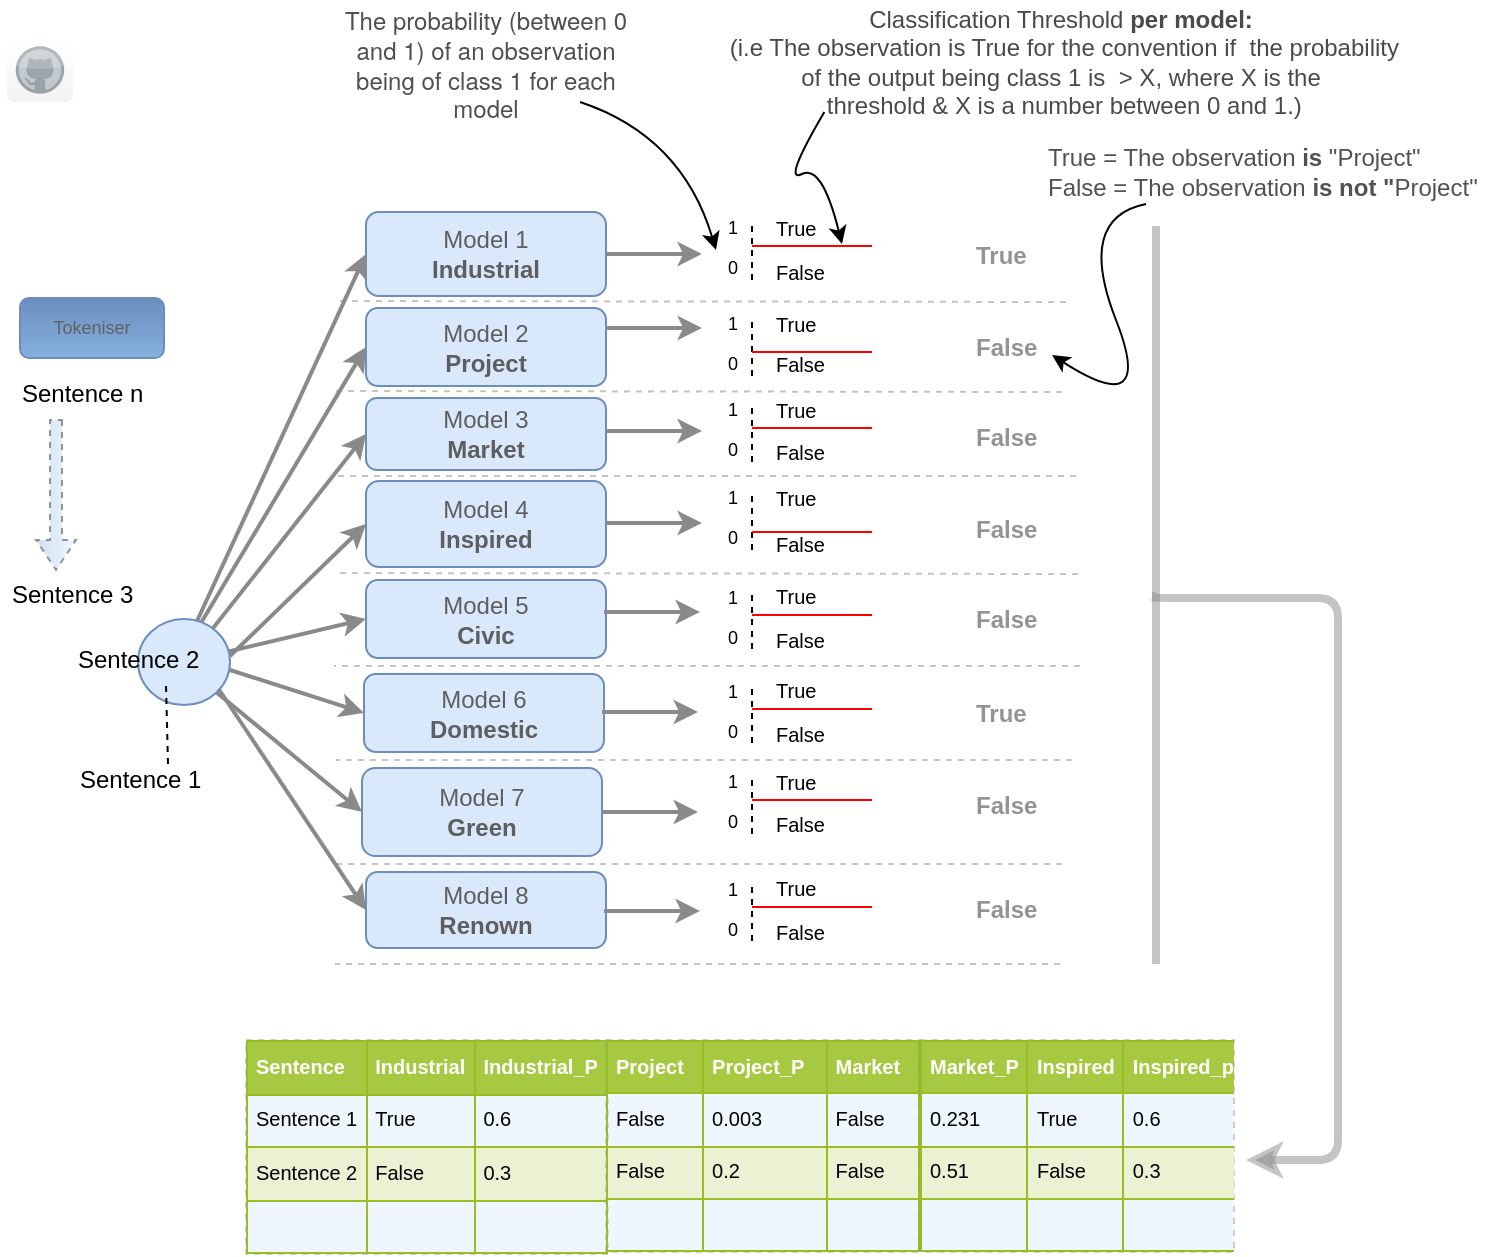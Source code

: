 <mxfile version="12.1.2" type="device" pages="1"><diagram id="oN8WUiZxgPp2nh5dbUxH" name="Page-1"><mxGraphModel dx="1091" dy="461" grid="0" gridSize="10" guides="1" tooltips="1" connect="1" arrows="1" fold="1" page="1" pageScale="1" pageWidth="827" pageHeight="1169" math="0" shadow="0"><root><mxCell id="0"/><mxCell id="1" parent="0"/><mxCell id="POI7tPnID48h-sWbxR0Z-2" value="" style="shape=image;html=1;verticalAlign=top;verticalLabelPosition=bottom;labelBackgroundColor=#ffffff;imageAspect=0;aspect=fixed;image=https://cdn4.iconfinder.com/data/icons/file-names-25/512/24-128.png;imageBackground=none;fontColor=#A8A8A8;opacity=80;" vertex="1" parent="1"><mxGeometry x="7" y="71" width="90" height="90" as="geometry"/></mxCell><mxCell id="POI7tPnID48h-sWbxR0Z-4" value="Sentence 3" style="text;strokeColor=none;fillColor=none;spacingLeft=4;spacingRight=4;overflow=hidden;rotatable=0;points=[[0,0.5],[1,0.5]];portConstraint=eastwest;fontSize=12;" vertex="1" parent="1"><mxGeometry x="5" y="305.5" width="100" height="26" as="geometry"/></mxCell><mxCell id="POI7tPnID48h-sWbxR0Z-5" value="Sentence n" style="text;strokeColor=none;fillColor=none;spacingLeft=4;spacingRight=4;overflow=hidden;rotatable=0;points=[[0,0.5],[1,0.5]];portConstraint=eastwest;fontSize=12;" vertex="1" parent="1"><mxGeometry x="10" y="205" width="100" height="26" as="geometry"/></mxCell><mxCell id="POI7tPnID48h-sWbxR0Z-6" value="Model 1&lt;br&gt;&lt;b&gt;Industrial&lt;/b&gt;" style="rounded=1;whiteSpace=wrap;html=1;fillColor=#dae8fc;strokeColor=#6c8ebf;fontColor=#5E5E5E;" vertex="1" parent="1"><mxGeometry x="188" y="128" width="120" height="42" as="geometry"/></mxCell><mxCell id="POI7tPnID48h-sWbxR0Z-7" value="Model 8&lt;br&gt;&lt;b&gt;Renown&lt;/b&gt;" style="rounded=1;whiteSpace=wrap;html=1;fillColor=#dae8fc;strokeColor=#6c8ebf;fontColor=#5E5E5E;" vertex="1" parent="1"><mxGeometry x="188" y="458" width="120" height="38" as="geometry"/></mxCell><mxCell id="POI7tPnID48h-sWbxR0Z-8" value="Model 7&lt;br&gt;&lt;b&gt;Green&lt;/b&gt;" style="rounded=1;whiteSpace=wrap;html=1;fillColor=#dae8fc;strokeColor=#6c8ebf;fontColor=#5E5E5E;" vertex="1" parent="1"><mxGeometry x="186" y="406" width="120" height="44" as="geometry"/></mxCell><mxCell id="POI7tPnID48h-sWbxR0Z-9" value="Model 5&lt;br&gt;&lt;b&gt;Civic&lt;/b&gt;" style="rounded=1;whiteSpace=wrap;html=1;fillColor=#dae8fc;strokeColor=#6c8ebf;fontColor=#5E5E5E;" vertex="1" parent="1"><mxGeometry x="188" y="312" width="120" height="39" as="geometry"/></mxCell><mxCell id="POI7tPnID48h-sWbxR0Z-10" value="Model 6&lt;br&gt;&lt;b&gt;Domestic&lt;/b&gt;" style="rounded=1;whiteSpace=wrap;html=1;fillColor=#dae8fc;strokeColor=#6c8ebf;fontColor=#5E5E5E;" vertex="1" parent="1"><mxGeometry x="187" y="359" width="120" height="39" as="geometry"/></mxCell><mxCell id="POI7tPnID48h-sWbxR0Z-11" value="Model 2&lt;br&gt;&lt;b&gt;Project&lt;/b&gt;" style="rounded=1;whiteSpace=wrap;html=1;fillColor=#dae8fc;strokeColor=#6c8ebf;fontColor=#5E5E5E;" vertex="1" parent="1"><mxGeometry x="188" y="176" width="120" height="39" as="geometry"/></mxCell><mxCell id="POI7tPnID48h-sWbxR0Z-12" value="Model 3&lt;br&gt;&lt;b&gt;Market&lt;/b&gt;" style="rounded=1;whiteSpace=wrap;html=1;fillColor=#dae8fc;strokeColor=#6c8ebf;fontColor=#5E5E5E;" vertex="1" parent="1"><mxGeometry x="188" y="221" width="120" height="36" as="geometry"/></mxCell><mxCell id="POI7tPnID48h-sWbxR0Z-13" value="Model 4&lt;br&gt;&lt;b&gt;Inspired&lt;/b&gt;" style="rounded=1;whiteSpace=wrap;html=1;fillColor=#dae8fc;strokeColor=#6c8ebf;fontColor=#5E5E5E;" vertex="1" parent="1"><mxGeometry x="188" y="262.5" width="120" height="43" as="geometry"/></mxCell><mxCell id="POI7tPnID48h-sWbxR0Z-15" value="" style="endArrow=classic;html=1;strokeWidth=2;curved=1;strokeColor=#8A8A8A;entryX=0;entryY=0.5;entryDx=0;entryDy=0;" edge="1" parent="1" source="POI7tPnID48h-sWbxR0Z-3" target="POI7tPnID48h-sWbxR0Z-6"><mxGeometry width="50" height="50" relative="1" as="geometry"><mxPoint x="190" y="340.5" as="sourcePoint"/><mxPoint x="300" y="149.5" as="targetPoint"/></mxGeometry></mxCell><mxCell id="POI7tPnID48h-sWbxR0Z-16" value="" style="endArrow=classic;html=1;entryX=0;entryY=0.5;entryDx=0;entryDy=0;strokeWidth=2;curved=1;strokeColor=#8A8A8A;" edge="1" parent="1" source="POI7tPnID48h-sWbxR0Z-3" target="POI7tPnID48h-sWbxR0Z-11"><mxGeometry width="50" height="50" relative="1" as="geometry"><mxPoint x="130" y="340" as="sourcePoint"/><mxPoint x="310" y="159.5" as="targetPoint"/></mxGeometry></mxCell><mxCell id="POI7tPnID48h-sWbxR0Z-17" value="" style="endArrow=classic;html=1;entryX=0;entryY=0.5;entryDx=0;entryDy=0;strokeWidth=2;curved=1;strokeColor=#8A8A8A;" edge="1" parent="1" target="POI7tPnID48h-sWbxR0Z-12"><mxGeometry width="50" height="50" relative="1" as="geometry"><mxPoint x="110" y="338" as="sourcePoint"/><mxPoint x="302" y="227" as="targetPoint"/></mxGeometry></mxCell><mxCell id="POI7tPnID48h-sWbxR0Z-18" value="" style="endArrow=classic;html=1;entryX=0;entryY=0.5;entryDx=0;entryDy=0;strokeWidth=2;curved=1;strokeColor=#8A8A8A;" edge="1" parent="1" target="POI7tPnID48h-sWbxR0Z-13"><mxGeometry width="50" height="50" relative="1" as="geometry"><mxPoint x="120" y="350" as="sourcePoint"/><mxPoint x="300" y="280" as="targetPoint"/></mxGeometry></mxCell><mxCell id="POI7tPnID48h-sWbxR0Z-19" value="" style="endArrow=classic;html=1;strokeWidth=2;curved=1;strokeColor=#8A8A8A;entryX=0;entryY=0.5;entryDx=0;entryDy=0;" edge="1" parent="1" source="POI7tPnID48h-sWbxR0Z-23" target="POI7tPnID48h-sWbxR0Z-9"><mxGeometry width="50" height="50" relative="1" as="geometry"><mxPoint x="143.481" y="379" as="sourcePoint"/><mxPoint x="300" y="320" as="targetPoint"/></mxGeometry></mxCell><mxCell id="POI7tPnID48h-sWbxR0Z-20" value="" style="endArrow=classic;html=1;entryX=0;entryY=0.5;entryDx=0;entryDy=0;strokeWidth=2;curved=1;strokeColor=#8A8A8A;" edge="1" parent="1" target="POI7tPnID48h-sWbxR0Z-10"><mxGeometry width="50" height="50" relative="1" as="geometry"><mxPoint x="120" y="357" as="sourcePoint"/><mxPoint x="350" y="199.5" as="targetPoint"/></mxGeometry></mxCell><mxCell id="POI7tPnID48h-sWbxR0Z-21" value="" style="endArrow=classic;html=1;exitX=1;exitY=1;exitDx=0;exitDy=0;entryX=0;entryY=0.5;entryDx=0;entryDy=0;strokeWidth=2;curved=1;strokeColor=#8A8A8A;" edge="1" parent="1" source="POI7tPnID48h-sWbxR0Z-23" target="POI7tPnID48h-sWbxR0Z-8"><mxGeometry width="50" height="50" relative="1" as="geometry"><mxPoint x="103.481" y="591.5" as="sourcePoint"/><mxPoint x="300" y="402" as="targetPoint"/></mxGeometry></mxCell><mxCell id="POI7tPnID48h-sWbxR0Z-22" value="" style="endArrow=classic;html=1;entryX=0;entryY=0.5;entryDx=0;entryDy=0;strokeWidth=2;curved=1;strokeColor=#8A8A8A;" edge="1" parent="1" target="POI7tPnID48h-sWbxR0Z-7"><mxGeometry width="50" height="50" relative="1" as="geometry"><mxPoint x="110" y="360" as="sourcePoint"/><mxPoint x="290" y="450" as="targetPoint"/></mxGeometry></mxCell><mxCell id="POI7tPnID48h-sWbxR0Z-23" value="" style="ellipse;whiteSpace=wrap;html=1;fillColor=#dae8fc;strokeColor=#6c8ebf;" vertex="1" parent="1"><mxGeometry x="74" y="331.5" width="46" height="43" as="geometry"/></mxCell><mxCell id="POI7tPnID48h-sWbxR0Z-28" value="" style="endArrow=classic;html=1;exitX=1;exitY=0.5;exitDx=0;exitDy=0;strokeWidth=2;curved=1;strokeColor=#8A8A8A;" edge="1" parent="1" source="POI7tPnID48h-sWbxR0Z-6"><mxGeometry width="50" height="50" relative="1" as="geometry"><mxPoint x="386" y="295" as="sourcePoint"/><mxPoint x="356" y="149" as="targetPoint"/></mxGeometry></mxCell><mxCell id="POI7tPnID48h-sWbxR0Z-29" value="" style="endArrow=classic;html=1;exitX=1;exitY=0.5;exitDx=0;exitDy=0;strokeWidth=2;curved=1;strokeColor=#8A8A8A;" edge="1" parent="1"><mxGeometry width="50" height="50" relative="1" as="geometry"><mxPoint x="308" y="186" as="sourcePoint"/><mxPoint x="356" y="186" as="targetPoint"/><Array as="points"><mxPoint x="328" y="186"/></Array></mxGeometry></mxCell><mxCell id="POI7tPnID48h-sWbxR0Z-30" value="" style="endArrow=classic;html=1;exitX=1;exitY=0.5;exitDx=0;exitDy=0;strokeWidth=2;curved=1;strokeColor=#8A8A8A;" edge="1" parent="1"><mxGeometry width="50" height="50" relative="1" as="geometry"><mxPoint x="308" y="237.5" as="sourcePoint"/><mxPoint x="356" y="237.5" as="targetPoint"/><Array as="points"><mxPoint x="328" y="237.5"/></Array></mxGeometry></mxCell><mxCell id="POI7tPnID48h-sWbxR0Z-31" value="" style="endArrow=classic;html=1;exitX=1;exitY=0.5;exitDx=0;exitDy=0;strokeWidth=2;curved=1;strokeColor=#8A8A8A;" edge="1" parent="1"><mxGeometry width="50" height="50" relative="1" as="geometry"><mxPoint x="308" y="283.5" as="sourcePoint"/><mxPoint x="356" y="283.5" as="targetPoint"/><Array as="points"><mxPoint x="328" y="283.5"/></Array></mxGeometry></mxCell><mxCell id="POI7tPnID48h-sWbxR0Z-32" value="" style="endArrow=classic;html=1;exitX=1;exitY=0.5;exitDx=0;exitDy=0;strokeWidth=2;curved=1;strokeColor=#8A8A8A;" edge="1" parent="1"><mxGeometry width="50" height="50" relative="1" as="geometry"><mxPoint x="307" y="328" as="sourcePoint"/><mxPoint x="355" y="328" as="targetPoint"/><Array as="points"><mxPoint x="327" y="328"/></Array></mxGeometry></mxCell><mxCell id="POI7tPnID48h-sWbxR0Z-33" value="" style="endArrow=classic;html=1;exitX=1;exitY=0.5;exitDx=0;exitDy=0;strokeWidth=2;curved=1;strokeColor=#8A8A8A;" edge="1" parent="1"><mxGeometry width="50" height="50" relative="1" as="geometry"><mxPoint x="306" y="378" as="sourcePoint"/><mxPoint x="354" y="378" as="targetPoint"/><Array as="points"><mxPoint x="326" y="378"/></Array></mxGeometry></mxCell><mxCell id="POI7tPnID48h-sWbxR0Z-34" value="" style="endArrow=classic;html=1;exitX=1;exitY=0.5;exitDx=0;exitDy=0;strokeWidth=2;curved=1;strokeColor=#8A8A8A;" edge="1" parent="1"><mxGeometry width="50" height="50" relative="1" as="geometry"><mxPoint x="306" y="428" as="sourcePoint"/><mxPoint x="354" y="428" as="targetPoint"/><Array as="points"><mxPoint x="326" y="428"/></Array></mxGeometry></mxCell><mxCell id="POI7tPnID48h-sWbxR0Z-35" value="" style="endArrow=classic;html=1;exitX=1;exitY=0.5;exitDx=0;exitDy=0;strokeWidth=2;curved=1;strokeColor=#8A8A8A;" edge="1" parent="1"><mxGeometry width="50" height="50" relative="1" as="geometry"><mxPoint x="307" y="477.5" as="sourcePoint"/><mxPoint x="355" y="477.5" as="targetPoint"/><Array as="points"><mxPoint x="327" y="477.5"/></Array></mxGeometry></mxCell><mxCell id="POI7tPnID48h-sWbxR0Z-44" value="&lt;br&gt;&lt;br&gt;" style="text;html=1;resizable=0;points=[];autosize=1;align=left;verticalAlign=top;spacingTop=-4;" vertex="1" parent="1"><mxGeometry x="384" y="134" width="20" height="30" as="geometry"/></mxCell><mxCell id="POI7tPnID48h-sWbxR0Z-53" value="" style="curved=1;endArrow=classic;html=1;exitX=0.489;exitY=1;exitDx=0;exitDy=0;exitPerimeter=0;" edge="1" parent="1"><mxGeometry width="50" height="50" relative="1" as="geometry"><mxPoint x="417.172" y="78" as="sourcePoint"/><mxPoint x="426" y="144" as="targetPoint"/><Array as="points"><mxPoint x="396" y="114"/><mxPoint x="416" y="104"/></Array></mxGeometry></mxCell><mxCell id="POI7tPnID48h-sWbxR0Z-54" value="Classification Threshold &lt;b&gt;per model:&lt;/b&gt;&lt;br&gt;&amp;nbsp;(i.e The observation is True for the convention if&amp;nbsp; the probability &lt;br&gt;of the output being class 1 is&amp;nbsp; &amp;gt; X, where X is the&lt;br&gt;&amp;nbsp;threshold&amp;nbsp;&amp;amp; X is a number between 0 and 1.)" style="text;resizable=0;points=[];autosize=1;align=center;verticalAlign=top;spacingTop=-4;html=1;fontColor=#4A4A4A;" vertex="1" parent="1"><mxGeometry x="361" y="22" width="348" height="56" as="geometry"/></mxCell><mxCell id="POI7tPnID48h-sWbxR0Z-56" value="" style="curved=1;endArrow=classic;html=1;exitX=0.794;exitY=1.155;exitDx=0;exitDy=0;exitPerimeter=0;entryX=-0.2;entryY=0.95;entryDx=0;entryDy=0;entryPerimeter=0;" edge="1" parent="1" source="POI7tPnID48h-sWbxR0Z-81" target="POI7tPnID48h-sWbxR0Z-152"><mxGeometry width="50" height="50" relative="1" as="geometry"><mxPoint x="192" y="80" as="sourcePoint"/><mxPoint x="326" y="140" as="targetPoint"/><Array as="points"><mxPoint x="346" y="90"/></Array></mxGeometry></mxCell><mxCell id="POI7tPnID48h-sWbxR0Z-81" value="&lt;span style=&quot;font-family: &amp;quot;helvetica neue&amp;quot;, helvetica, sans-serif; background-color: rgb(255, 255, 255);&quot;&gt;&lt;font style=&quot;font-size: 12px&quot;&gt;The probability (between 0 and 1) of an observation being of class 1 for each model&lt;/font&gt;&lt;/span&gt;" style="text;html=1;strokeColor=none;fillColor=none;align=center;verticalAlign=middle;whiteSpace=wrap;rounded=0;labelBackgroundColor=none;fontSize=9;fontColor=#4F4F4F;" vertex="1" parent="1"><mxGeometry x="168" y="39.5" width="160" height="29" as="geometry"/></mxCell><mxCell id="POI7tPnID48h-sWbxR0Z-3" value="Sentence 2" style="text;strokeColor=none;fillColor=none;spacingLeft=4;spacingRight=4;overflow=hidden;rotatable=0;points=[[0,0.5],[1,0.5]];portConstraint=eastwest;fontSize=12;" vertex="1" parent="1"><mxGeometry x="38" y="338" width="114" height="26" as="geometry"/></mxCell><mxCell id="POI7tPnID48h-sWbxR0Z-97" value="&lt;font color=&quot;#616161&quot;&gt;Tokeniser&lt;/font&gt;" style="rounded=1;whiteSpace=wrap;html=1;labelBackgroundColor=none;fontSize=9;align=center;fillColor=#6C8EBF;strokeColor=#6c8ebf;gradientColor=#85B1DE;" vertex="1" parent="1"><mxGeometry x="15" y="171" width="72" height="30" as="geometry"/></mxCell><mxCell id="POI7tPnID48h-sWbxR0Z-98" value="Sentence 1" style="text;strokeColor=none;fillColor=none;spacingLeft=4;spacingRight=4;overflow=hidden;rotatable=0;points=[[0,0.5],[1,0.5]];portConstraint=eastwest;fontSize=12;" vertex="1" parent="1"><mxGeometry x="39" y="398" width="100" height="26" as="geometry"/></mxCell><mxCell id="POI7tPnID48h-sWbxR0Z-99" value="" style="endArrow=none;dashed=1;html=1;" edge="1" parent="1"><mxGeometry width="50" height="50" relative="1" as="geometry"><mxPoint x="89" y="404" as="sourcePoint"/><mxPoint x="88" y="364" as="targetPoint"/></mxGeometry></mxCell><mxCell id="POI7tPnID48h-sWbxR0Z-100" value="" style="curved=1;endArrow=classic;html=1;entryX=1;entryY=0.7;entryDx=0;entryDy=0;entryPerimeter=0;" edge="1" parent="1" target="POI7tPnID48h-sWbxR0Z-104"><mxGeometry width="50" height="50" relative="1" as="geometry"><mxPoint x="578" y="124" as="sourcePoint"/><mxPoint x="553" y="202.5" as="targetPoint"/><Array as="points"><mxPoint x="543" y="131"/><mxPoint x="583" y="233"/></Array></mxGeometry></mxCell><mxCell id="POI7tPnID48h-sWbxR0Z-102" value="&lt;font color=&quot;#525252&quot;&gt;True = The observation &lt;b&gt;is&lt;/b&gt; &quot;Project&quot;&lt;br&gt;False = The observation &lt;b&gt;is not &quot;&lt;/b&gt;Project&quot;&lt;/font&gt;" style="text;html=1;strokeColor=none;fillColor=none;align=left;verticalAlign=middle;whiteSpace=wrap;rounded=0;labelBackgroundColor=none;fontSize=12;fontColor=#949494;" vertex="1" parent="1"><mxGeometry x="527" y="97.5" width="220" height="20" as="geometry"/></mxCell><mxCell id="POI7tPnID48h-sWbxR0Z-103" value="True" style="text;html=1;resizable=0;points=[];autosize=1;align=left;verticalAlign=top;spacingTop=-4;fontSize=12;fontColor=#949494;fontStyle=1" vertex="1" parent="1"><mxGeometry x="491" y="140" width="40" height="20" as="geometry"/></mxCell><mxCell id="POI7tPnID48h-sWbxR0Z-104" value="False" style="text;html=1;resizable=0;points=[];autosize=1;align=left;verticalAlign=top;spacingTop=-4;fontSize=12;fontColor=#949494;fontStyle=1" vertex="1" parent="1"><mxGeometry x="491" y="185.5" width="40" height="20" as="geometry"/></mxCell><mxCell id="POI7tPnID48h-sWbxR0Z-105" value="False" style="text;html=1;resizable=0;points=[];autosize=1;align=left;verticalAlign=top;spacingTop=-4;fontSize=12;fontColor=#949494;fontStyle=1" vertex="1" parent="1"><mxGeometry x="491" y="231" width="40" height="20" as="geometry"/></mxCell><mxCell id="POI7tPnID48h-sWbxR0Z-120" value="" style="endArrow=none;dashed=1;html=1;shadow=0;strokeColor=#8A8A8A;strokeWidth=1;fillColor=#ffffff;gradientColor=#6B8FB3;fontSize=12;fontColor=#949494;opacity=50;" edge="1" parent="1"><mxGeometry width="50" height="50" relative="1" as="geometry"><mxPoint x="536" y="454" as="sourcePoint"/><mxPoint x="173" y="454" as="targetPoint"/></mxGeometry></mxCell><mxCell id="POI7tPnID48h-sWbxR0Z-121" value="" style="endArrow=none;dashed=1;html=1;shadow=0;strokeColor=#8A8A8A;strokeWidth=1;fillColor=#ffffff;gradientColor=#6B8FB3;fontSize=12;fontColor=#949494;opacity=50;" edge="1" parent="1"><mxGeometry width="50" height="50" relative="1" as="geometry"><mxPoint x="541" y="402" as="sourcePoint"/><mxPoint x="173" y="402" as="targetPoint"/></mxGeometry></mxCell><mxCell id="POI7tPnID48h-sWbxR0Z-122" value="" style="endArrow=none;dashed=1;html=1;shadow=0;strokeColor=#8A8A8A;strokeWidth=1;fillColor=#ffffff;gradientColor=#6B8FB3;fontSize=12;fontColor=#949494;opacity=50;" edge="1" parent="1"><mxGeometry width="50" height="50" relative="1" as="geometry"><mxPoint x="545" y="355" as="sourcePoint"/><mxPoint x="172" y="355" as="targetPoint"/></mxGeometry></mxCell><mxCell id="POI7tPnID48h-sWbxR0Z-123" value="" style="endArrow=none;dashed=1;html=1;shadow=0;strokeColor=#8A8A8A;strokeWidth=1;fillColor=#ffffff;gradientColor=#6B8FB3;fontSize=12;fontColor=#949494;opacity=50;" edge="1" parent="1"><mxGeometry width="50" height="50" relative="1" as="geometry"><mxPoint x="535" y="504" as="sourcePoint"/><mxPoint x="172.5" y="504" as="targetPoint"/></mxGeometry></mxCell><mxCell id="POI7tPnID48h-sWbxR0Z-124" value="" style="endArrow=none;dashed=1;html=1;shadow=0;strokeColor=#8A8A8A;strokeWidth=1;fillColor=#ffffff;gradientColor=#6B8FB3;fontSize=12;fontColor=#949494;opacity=50;" edge="1" parent="1"><mxGeometry width="50" height="50" relative="1" as="geometry"><mxPoint x="544" y="309" as="sourcePoint"/><mxPoint x="172.5" y="308.5" as="targetPoint"/></mxGeometry></mxCell><mxCell id="POI7tPnID48h-sWbxR0Z-127" value="" style="endArrow=none;dashed=1;html=1;" edge="1" parent="1"><mxGeometry width="50" height="50" relative="1" as="geometry"><mxPoint x="381" y="492.5" as="sourcePoint"/><mxPoint x="381" y="464.5" as="targetPoint"/></mxGeometry></mxCell><mxCell id="POI7tPnID48h-sWbxR0Z-128" value="&lt;br&gt;&lt;br&gt;" style="text;html=1;resizable=0;points=[];autosize=1;align=left;verticalAlign=top;spacingTop=-4;" vertex="1" parent="1"><mxGeometry x="391" y="473.5" width="20" height="30" as="geometry"/></mxCell><mxCell id="POI7tPnID48h-sWbxR0Z-129" value="" style="endArrow=none;html=1;fillColor=#f8cecc;strokeColor=#FF0000;" edge="1" parent="1"><mxGeometry width="50" height="50" relative="1" as="geometry"><mxPoint x="381" y="475.5" as="sourcePoint"/><mxPoint x="441" y="475.5" as="targetPoint"/></mxGeometry></mxCell><mxCell id="POI7tPnID48h-sWbxR0Z-130" value="True" style="text;html=1;resizable=0;points=[];autosize=1;align=left;verticalAlign=top;spacingTop=-4;fontSize=10;" vertex="1" parent="1"><mxGeometry x="391" y="458" width="40" height="20" as="geometry"/></mxCell><mxCell id="POI7tPnID48h-sWbxR0Z-131" value="False" style="text;html=1;resizable=0;points=[];autosize=1;align=left;verticalAlign=top;spacingTop=-4;fontSize=10;" vertex="1" parent="1"><mxGeometry x="391" y="479.5" width="40" height="20" as="geometry"/></mxCell><mxCell id="POI7tPnID48h-sWbxR0Z-132" value="0" style="text;html=1;resizable=0;points=[];autosize=1;align=left;verticalAlign=top;spacingTop=-4;fontSize=9;" vertex="1" parent="1"><mxGeometry x="367" y="478.5" width="20" height="20" as="geometry"/></mxCell><mxCell id="POI7tPnID48h-sWbxR0Z-133" value="1" style="text;html=1;resizable=0;points=[];autosize=1;align=left;verticalAlign=top;spacingTop=-4;fontSize=9;" vertex="1" parent="1"><mxGeometry x="367" y="458.5" width="20" height="20" as="geometry"/></mxCell><mxCell id="POI7tPnID48h-sWbxR0Z-134" value="" style="endArrow=none;dashed=1;html=1;shadow=0;strokeColor=#8A8A8A;strokeWidth=1;fillColor=#ffffff;gradientColor=#6B8FB3;fontSize=12;fontColor=#949494;opacity=50;" edge="1" parent="1"><mxGeometry width="50" height="50" relative="1" as="geometry"><mxPoint x="543" y="260" as="sourcePoint"/><mxPoint x="172.5" y="260" as="targetPoint"/></mxGeometry></mxCell><mxCell id="POI7tPnID48h-sWbxR0Z-135" value="" style="endArrow=none;dashed=1;html=1;shadow=0;strokeColor=#8A8A8A;strokeWidth=1;fillColor=#ffffff;gradientColor=#6B8FB3;fontSize=12;fontColor=#949494;opacity=50;" edge="1" parent="1"><mxGeometry width="50" height="50" relative="1" as="geometry"><mxPoint x="536" y="218" as="sourcePoint"/><mxPoint x="172.5" y="217.5" as="targetPoint"/></mxGeometry></mxCell><mxCell id="POI7tPnID48h-sWbxR0Z-136" value="" style="endArrow=none;dashed=1;html=1;shadow=0;strokeColor=#8A8A8A;strokeWidth=1;fillColor=#ffffff;gradientColor=#6B8FB3;fontSize=12;fontColor=#949494;opacity=50;" edge="1" parent="1"><mxGeometry width="50" height="50" relative="1" as="geometry"><mxPoint x="538" y="173" as="sourcePoint"/><mxPoint x="172.5" y="172.5" as="targetPoint"/></mxGeometry></mxCell><mxCell id="POI7tPnID48h-sWbxR0Z-137" value="False" style="text;html=1;resizable=0;points=[];autosize=1;align=left;verticalAlign=top;spacingTop=-4;fontSize=12;fontColor=#949494;fontStyle=1" vertex="1" parent="1"><mxGeometry x="491" y="276.5" width="40" height="20" as="geometry"/></mxCell><mxCell id="POI7tPnID48h-sWbxR0Z-138" value="False" style="text;html=1;resizable=0;points=[];autosize=1;align=left;verticalAlign=top;spacingTop=-4;fontSize=12;fontColor=#949494;fontStyle=1" vertex="1" parent="1"><mxGeometry x="491" y="322" width="40" height="20" as="geometry"/></mxCell><mxCell id="POI7tPnID48h-sWbxR0Z-139" value="True" style="text;html=1;resizable=0;points=[];autosize=1;align=left;verticalAlign=top;spacingTop=-4;fontSize=12;fontColor=#949494;fontStyle=1" vertex="1" parent="1"><mxGeometry x="491" y="368.5" width="40" height="20" as="geometry"/></mxCell><mxCell id="POI7tPnID48h-sWbxR0Z-140" value="False" style="text;html=1;resizable=0;points=[];autosize=1;align=left;verticalAlign=top;spacingTop=-4;fontSize=12;fontColor=#949494;fontStyle=1" vertex="1" parent="1"><mxGeometry x="491" y="415" width="40" height="20" as="geometry"/></mxCell><mxCell id="POI7tPnID48h-sWbxR0Z-141" value="False" style="text;html=1;resizable=0;points=[];autosize=1;align=left;verticalAlign=top;spacingTop=-4;fontSize=12;fontColor=#949494;fontStyle=1" vertex="1" parent="1"><mxGeometry x="491" y="467" width="40" height="20" as="geometry"/></mxCell><mxCell id="POI7tPnID48h-sWbxR0Z-146" value="" style="endArrow=none;dashed=1;html=1;" edge="1" parent="1"><mxGeometry width="50" height="50" relative="1" as="geometry"><mxPoint x="381" y="162" as="sourcePoint"/><mxPoint x="381" y="134" as="targetPoint"/></mxGeometry></mxCell><mxCell id="POI7tPnID48h-sWbxR0Z-147" value="&lt;br&gt;&lt;br&gt;" style="text;html=1;resizable=0;points=[];autosize=1;align=left;verticalAlign=top;spacingTop=-4;" vertex="1" parent="1"><mxGeometry x="391" y="143" width="20" height="30" as="geometry"/></mxCell><mxCell id="POI7tPnID48h-sWbxR0Z-148" value="" style="endArrow=none;html=1;fillColor=#f8cecc;strokeColor=#FF0000;" edge="1" parent="1"><mxGeometry width="50" height="50" relative="1" as="geometry"><mxPoint x="381" y="145" as="sourcePoint"/><mxPoint x="441" y="145" as="targetPoint"/></mxGeometry></mxCell><mxCell id="POI7tPnID48h-sWbxR0Z-149" value="True" style="text;html=1;resizable=0;points=[];autosize=1;align=left;verticalAlign=top;spacingTop=-4;fontSize=10;" vertex="1" parent="1"><mxGeometry x="391" y="127.5" width="40" height="20" as="geometry"/></mxCell><mxCell id="POI7tPnID48h-sWbxR0Z-150" value="False" style="text;html=1;resizable=0;points=[];autosize=1;align=left;verticalAlign=top;spacingTop=-4;fontSize=10;" vertex="1" parent="1"><mxGeometry x="391" y="150" width="40" height="20" as="geometry"/></mxCell><mxCell id="POI7tPnID48h-sWbxR0Z-151" value="0" style="text;html=1;resizable=0;points=[];autosize=1;align=left;verticalAlign=top;spacingTop=-4;fontSize=9;" vertex="1" parent="1"><mxGeometry x="367" y="148" width="20" height="20" as="geometry"/></mxCell><mxCell id="POI7tPnID48h-sWbxR0Z-152" value="1" style="text;html=1;resizable=0;points=[];autosize=1;align=left;verticalAlign=top;spacingTop=-4;fontSize=9;" vertex="1" parent="1"><mxGeometry x="367" y="128" width="20" height="20" as="geometry"/></mxCell><mxCell id="POI7tPnID48h-sWbxR0Z-153" value="" style="endArrow=none;dashed=1;html=1;" edge="1" parent="1"><mxGeometry width="50" height="50" relative="1" as="geometry"><mxPoint x="381" y="210" as="sourcePoint"/><mxPoint x="381" y="182" as="targetPoint"/></mxGeometry></mxCell><mxCell id="POI7tPnID48h-sWbxR0Z-154" value="&lt;br&gt;&lt;br&gt;" style="text;html=1;resizable=0;points=[];autosize=1;align=left;verticalAlign=top;spacingTop=-4;" vertex="1" parent="1"><mxGeometry x="391" y="191" width="20" height="30" as="geometry"/></mxCell><mxCell id="POI7tPnID48h-sWbxR0Z-155" value="" style="endArrow=none;html=1;fillColor=#f8cecc;strokeColor=#FF0000;" edge="1" parent="1"><mxGeometry width="50" height="50" relative="1" as="geometry"><mxPoint x="381" y="198" as="sourcePoint"/><mxPoint x="441" y="198" as="targetPoint"/></mxGeometry></mxCell><mxCell id="POI7tPnID48h-sWbxR0Z-156" value="True" style="text;html=1;resizable=0;points=[];autosize=1;align=left;verticalAlign=top;spacingTop=-4;fontSize=10;" vertex="1" parent="1"><mxGeometry x="391" y="175.5" width="40" height="20" as="geometry"/></mxCell><mxCell id="POI7tPnID48h-sWbxR0Z-157" value="False" style="text;html=1;resizable=0;points=[];autosize=1;align=left;verticalAlign=top;spacingTop=-4;fontSize=10;" vertex="1" parent="1"><mxGeometry x="391" y="196" width="40" height="20" as="geometry"/></mxCell><mxCell id="POI7tPnID48h-sWbxR0Z-158" value="0" style="text;html=1;resizable=0;points=[];autosize=1;align=left;verticalAlign=top;spacingTop=-4;fontSize=9;" vertex="1" parent="1"><mxGeometry x="367" y="196" width="20" height="20" as="geometry"/></mxCell><mxCell id="POI7tPnID48h-sWbxR0Z-159" value="1" style="text;html=1;resizable=0;points=[];autosize=1;align=left;verticalAlign=top;spacingTop=-4;fontSize=9;" vertex="1" parent="1"><mxGeometry x="367" y="176" width="20" height="20" as="geometry"/></mxCell><mxCell id="POI7tPnID48h-sWbxR0Z-160" value="" style="endArrow=none;dashed=1;html=1;" edge="1" parent="1"><mxGeometry width="50" height="50" relative="1" as="geometry"><mxPoint x="381" y="253" as="sourcePoint"/><mxPoint x="381" y="225" as="targetPoint"/></mxGeometry></mxCell><mxCell id="POI7tPnID48h-sWbxR0Z-161" value="&lt;br&gt;&lt;br&gt;" style="text;html=1;resizable=0;points=[];autosize=1;align=left;verticalAlign=top;spacingTop=-4;" vertex="1" parent="1"><mxGeometry x="391" y="234" width="20" height="30" as="geometry"/></mxCell><mxCell id="POI7tPnID48h-sWbxR0Z-162" value="" style="endArrow=none;html=1;fillColor=#f8cecc;strokeColor=#FF0000;" edge="1" parent="1"><mxGeometry width="50" height="50" relative="1" as="geometry"><mxPoint x="381" y="236" as="sourcePoint"/><mxPoint x="441" y="236" as="targetPoint"/></mxGeometry></mxCell><mxCell id="POI7tPnID48h-sWbxR0Z-163" value="True" style="text;html=1;resizable=0;points=[];autosize=1;align=left;verticalAlign=top;spacingTop=-4;fontSize=10;" vertex="1" parent="1"><mxGeometry x="391" y="218.5" width="40" height="20" as="geometry"/></mxCell><mxCell id="POI7tPnID48h-sWbxR0Z-164" value="False" style="text;html=1;resizable=0;points=[];autosize=1;align=left;verticalAlign=top;spacingTop=-4;fontSize=10;" vertex="1" parent="1"><mxGeometry x="391" y="240" width="40" height="20" as="geometry"/></mxCell><mxCell id="POI7tPnID48h-sWbxR0Z-165" value="0" style="text;html=1;resizable=0;points=[];autosize=1;align=left;verticalAlign=top;spacingTop=-4;fontSize=9;" vertex="1" parent="1"><mxGeometry x="367" y="239" width="20" height="20" as="geometry"/></mxCell><mxCell id="POI7tPnID48h-sWbxR0Z-166" value="1" style="text;html=1;resizable=0;points=[];autosize=1;align=left;verticalAlign=top;spacingTop=-4;fontSize=9;" vertex="1" parent="1"><mxGeometry x="367" y="219" width="20" height="20" as="geometry"/></mxCell><mxCell id="POI7tPnID48h-sWbxR0Z-167" value="" style="endArrow=none;dashed=1;html=1;" edge="1" parent="1"><mxGeometry width="50" height="50" relative="1" as="geometry"><mxPoint x="381" y="297" as="sourcePoint"/><mxPoint x="381" y="269" as="targetPoint"/></mxGeometry></mxCell><mxCell id="POI7tPnID48h-sWbxR0Z-168" value="&lt;br&gt;&lt;br&gt;" style="text;html=1;resizable=0;points=[];autosize=1;align=left;verticalAlign=top;spacingTop=-4;" vertex="1" parent="1"><mxGeometry x="391" y="278" width="20" height="30" as="geometry"/></mxCell><mxCell id="POI7tPnID48h-sWbxR0Z-169" value="" style="endArrow=none;html=1;fillColor=#f8cecc;strokeColor=#FF0000;" edge="1" parent="1"><mxGeometry width="50" height="50" relative="1" as="geometry"><mxPoint x="381" y="288" as="sourcePoint"/><mxPoint x="441" y="288" as="targetPoint"/></mxGeometry></mxCell><mxCell id="POI7tPnID48h-sWbxR0Z-170" value="True" style="text;html=1;resizable=0;points=[];autosize=1;align=left;verticalAlign=top;spacingTop=-4;fontSize=10;" vertex="1" parent="1"><mxGeometry x="391" y="262.5" width="40" height="20" as="geometry"/></mxCell><mxCell id="POI7tPnID48h-sWbxR0Z-171" value="False" style="text;html=1;resizable=0;points=[];autosize=1;align=left;verticalAlign=top;spacingTop=-4;fontSize=10;" vertex="1" parent="1"><mxGeometry x="391" y="286" width="40" height="20" as="geometry"/></mxCell><mxCell id="POI7tPnID48h-sWbxR0Z-172" value="0" style="text;html=1;resizable=0;points=[];autosize=1;align=left;verticalAlign=top;spacingTop=-4;fontSize=9;" vertex="1" parent="1"><mxGeometry x="367" y="283" width="20" height="20" as="geometry"/></mxCell><mxCell id="POI7tPnID48h-sWbxR0Z-173" value="1" style="text;html=1;resizable=0;points=[];autosize=1;align=left;verticalAlign=top;spacingTop=-4;fontSize=9;" vertex="1" parent="1"><mxGeometry x="367" y="263" width="20" height="20" as="geometry"/></mxCell><mxCell id="POI7tPnID48h-sWbxR0Z-174" value="" style="endArrow=none;dashed=1;html=1;" edge="1" parent="1"><mxGeometry width="50" height="50" relative="1" as="geometry"><mxPoint x="381" y="346.5" as="sourcePoint"/><mxPoint x="381" y="318.5" as="targetPoint"/></mxGeometry></mxCell><mxCell id="POI7tPnID48h-sWbxR0Z-175" value="&lt;br&gt;&lt;br&gt;" style="text;html=1;resizable=0;points=[];autosize=1;align=left;verticalAlign=top;spacingTop=-4;" vertex="1" parent="1"><mxGeometry x="391" y="327.5" width="20" height="30" as="geometry"/></mxCell><mxCell id="POI7tPnID48h-sWbxR0Z-176" value="" style="endArrow=none;html=1;fillColor=#f8cecc;strokeColor=#FF0000;" edge="1" parent="1"><mxGeometry width="50" height="50" relative="1" as="geometry"><mxPoint x="381" y="329.5" as="sourcePoint"/><mxPoint x="441" y="329.5" as="targetPoint"/></mxGeometry></mxCell><mxCell id="POI7tPnID48h-sWbxR0Z-177" value="True" style="text;html=1;resizable=0;points=[];autosize=1;align=left;verticalAlign=top;spacingTop=-4;fontSize=10;" vertex="1" parent="1"><mxGeometry x="391" y="312" width="40" height="20" as="geometry"/></mxCell><mxCell id="POI7tPnID48h-sWbxR0Z-178" value="False" style="text;html=1;resizable=0;points=[];autosize=1;align=left;verticalAlign=top;spacingTop=-4;fontSize=10;" vertex="1" parent="1"><mxGeometry x="391" y="333.5" width="40" height="20" as="geometry"/></mxCell><mxCell id="POI7tPnID48h-sWbxR0Z-179" value="0" style="text;html=1;resizable=0;points=[];autosize=1;align=left;verticalAlign=top;spacingTop=-4;fontSize=9;" vertex="1" parent="1"><mxGeometry x="367" y="332.5" width="20" height="20" as="geometry"/></mxCell><mxCell id="POI7tPnID48h-sWbxR0Z-180" value="1" style="text;html=1;resizable=0;points=[];autosize=1;align=left;verticalAlign=top;spacingTop=-4;fontSize=9;" vertex="1" parent="1"><mxGeometry x="367" y="312.5" width="20" height="20" as="geometry"/></mxCell><mxCell id="POI7tPnID48h-sWbxR0Z-181" value="" style="endArrow=none;dashed=1;html=1;" edge="1" parent="1"><mxGeometry width="50" height="50" relative="1" as="geometry"><mxPoint x="381" y="393.5" as="sourcePoint"/><mxPoint x="381" y="365.5" as="targetPoint"/></mxGeometry></mxCell><mxCell id="POI7tPnID48h-sWbxR0Z-182" value="&lt;br&gt;&lt;br&gt;" style="text;html=1;resizable=0;points=[];autosize=1;align=left;verticalAlign=top;spacingTop=-4;" vertex="1" parent="1"><mxGeometry x="391" y="374.5" width="20" height="30" as="geometry"/></mxCell><mxCell id="POI7tPnID48h-sWbxR0Z-183" value="" style="endArrow=none;html=1;fillColor=#f8cecc;strokeColor=#FF0000;" edge="1" parent="1"><mxGeometry width="50" height="50" relative="1" as="geometry"><mxPoint x="381" y="376.5" as="sourcePoint"/><mxPoint x="441" y="376.5" as="targetPoint"/></mxGeometry></mxCell><mxCell id="POI7tPnID48h-sWbxR0Z-184" value="True" style="text;html=1;resizable=0;points=[];autosize=1;align=left;verticalAlign=top;spacingTop=-4;fontSize=10;" vertex="1" parent="1"><mxGeometry x="391" y="359" width="40" height="20" as="geometry"/></mxCell><mxCell id="POI7tPnID48h-sWbxR0Z-185" value="False" style="text;html=1;resizable=0;points=[];autosize=1;align=left;verticalAlign=top;spacingTop=-4;fontSize=10;" vertex="1" parent="1"><mxGeometry x="391" y="380.5" width="40" height="20" as="geometry"/></mxCell><mxCell id="POI7tPnID48h-sWbxR0Z-186" value="0" style="text;html=1;resizable=0;points=[];autosize=1;align=left;verticalAlign=top;spacingTop=-4;fontSize=9;" vertex="1" parent="1"><mxGeometry x="367" y="379.5" width="20" height="20" as="geometry"/></mxCell><mxCell id="POI7tPnID48h-sWbxR0Z-187" value="1" style="text;html=1;resizable=0;points=[];autosize=1;align=left;verticalAlign=top;spacingTop=-4;fontSize=9;" vertex="1" parent="1"><mxGeometry x="367" y="359.5" width="20" height="20" as="geometry"/></mxCell><mxCell id="POI7tPnID48h-sWbxR0Z-188" value="" style="endArrow=none;dashed=1;html=1;" edge="1" parent="1"><mxGeometry width="50" height="50" relative="1" as="geometry"><mxPoint x="381" y="439" as="sourcePoint"/><mxPoint x="381" y="411" as="targetPoint"/></mxGeometry></mxCell><mxCell id="POI7tPnID48h-sWbxR0Z-189" value="&lt;br&gt;&lt;br&gt;" style="text;html=1;resizable=0;points=[];autosize=1;align=left;verticalAlign=top;spacingTop=-4;" vertex="1" parent="1"><mxGeometry x="391" y="420" width="20" height="30" as="geometry"/></mxCell><mxCell id="POI7tPnID48h-sWbxR0Z-190" value="" style="endArrow=none;html=1;fillColor=#f8cecc;strokeColor=#FF0000;" edge="1" parent="1"><mxGeometry width="50" height="50" relative="1" as="geometry"><mxPoint x="381" y="422" as="sourcePoint"/><mxPoint x="441" y="422" as="targetPoint"/></mxGeometry></mxCell><mxCell id="POI7tPnID48h-sWbxR0Z-191" value="True" style="text;html=1;resizable=0;points=[];autosize=1;align=left;verticalAlign=top;spacingTop=-4;fontSize=10;" vertex="1" parent="1"><mxGeometry x="391" y="404.5" width="40" height="20" as="geometry"/></mxCell><mxCell id="POI7tPnID48h-sWbxR0Z-192" value="False" style="text;html=1;resizable=0;points=[];autosize=1;align=left;verticalAlign=top;spacingTop=-4;fontSize=10;" vertex="1" parent="1"><mxGeometry x="391" y="426" width="40" height="20" as="geometry"/></mxCell><mxCell id="POI7tPnID48h-sWbxR0Z-193" value="0" style="text;html=1;resizable=0;points=[];autosize=1;align=left;verticalAlign=top;spacingTop=-4;fontSize=9;" vertex="1" parent="1"><mxGeometry x="367" y="425" width="20" height="20" as="geometry"/></mxCell><mxCell id="POI7tPnID48h-sWbxR0Z-194" value="1" style="text;html=1;resizable=0;points=[];autosize=1;align=left;verticalAlign=top;spacingTop=-4;fontSize=9;" vertex="1" parent="1"><mxGeometry x="367" y="405" width="20" height="20" as="geometry"/></mxCell><mxCell id="POI7tPnID48h-sWbxR0Z-199" value="" style="endArrow=none;html=1;shadow=0;strokeColor=#8A8A8A;strokeWidth=4;fillColor=#ffffff;gradientColor=#6B8FB3;fontSize=10;fontColor=#4A4A4A;opacity=50;" edge="1" parent="1"><mxGeometry width="50" height="50" relative="1" as="geometry"><mxPoint x="583" y="504" as="sourcePoint"/><mxPoint x="583" y="135" as="targetPoint"/></mxGeometry></mxCell><mxCell id="POI7tPnID48h-sWbxR0Z-201" value="&lt;table border=&quot;1&quot; width=&quot;100%&quot; cellpadding=&quot;4&quot; style=&quot;width: 100% ; height: 100% ; border-collapse: collapse&quot;&gt;&lt;tbody&gt;&lt;tr style=&quot;background-color: #a7c942 ; color: #ffffff ; border: 1px solid #98bf21&quot;&gt;&lt;th align=&quot;left&quot;&gt;Sentence&lt;/th&gt;&lt;th align=&quot;left&quot;&gt;Industrial&lt;/th&gt;&lt;th align=&quot;left&quot;&gt;Industrial_P&lt;/th&gt;&lt;/tr&gt;&lt;tr style=&quot;border: 1px solid #98bf21&quot;&gt;&lt;td&gt;Sentence 1&lt;/td&gt;&lt;td&gt;True&lt;/td&gt;&lt;td&gt;0.6&lt;/td&gt;&lt;/tr&gt;&lt;tr style=&quot;background-color: #eaf2d3 ; border: 1px solid #98bf21&quot;&gt;&lt;td&gt;Sentence 2&lt;/td&gt;&lt;td&gt;False&lt;/td&gt;&lt;td&gt;0.3&lt;/td&gt;&lt;/tr&gt;&lt;tr style=&quot;border: 1px solid #98bf21&quot;&gt;&lt;td&gt;&lt;br&gt;&lt;/td&gt;&lt;td&gt;&lt;/td&gt;&lt;td&gt;&lt;/td&gt;&lt;/tr&gt;&lt;/tbody&gt;&lt;/table&gt;" style="text;html=1;strokeColor=#6c8ebf;fillColor=#DAE8FC;overflow=fill;rounded=0;dashed=1;labelBackgroundColor=none;fontSize=10;opacity=40;align=left;" vertex="1" parent="1"><mxGeometry x="128" y="542" width="181" height="107" as="geometry"/></mxCell><mxCell id="POI7tPnID48h-sWbxR0Z-209" value="&lt;table border=&quot;1&quot; width=&quot;100%&quot; cellpadding=&quot;4&quot; style=&quot;width: 100% ; height: 100% ; border-collapse: collapse&quot;&gt;&lt;tbody&gt;&lt;tr style=&quot;background-color: #a7c942 ; color: #ffffff ; border: 1px solid #98bf21&quot;&gt;&lt;th align=&quot;left&quot;&gt;Project&lt;/th&gt;&lt;th align=&quot;left&quot;&gt;Project_P&lt;/th&gt;&lt;th align=&quot;left&quot;&gt;Market&lt;/th&gt;&lt;/tr&gt;&lt;tr style=&quot;border: 1px solid #98bf21&quot;&gt;&lt;td&gt;False&lt;/td&gt;&lt;td&gt;0.003&lt;/td&gt;&lt;td&gt;False&lt;/td&gt;&lt;/tr&gt;&lt;tr style=&quot;background-color: #eaf2d3 ; border: 1px solid #98bf21&quot;&gt;&lt;td&gt;False&lt;/td&gt;&lt;td&gt;0.2&lt;/td&gt;&lt;td&gt;False&lt;/td&gt;&lt;/tr&gt;&lt;tr style=&quot;border: 1px solid #98bf21&quot;&gt;&lt;td&gt;&lt;br&gt;&lt;/td&gt;&lt;td&gt;&lt;/td&gt;&lt;td&gt;&lt;/td&gt;&lt;/tr&gt;&lt;/tbody&gt;&lt;/table&gt;" style="text;html=1;strokeColor=#6c8ebf;fillColor=#dae8fc;overflow=fill;rounded=0;dashed=1;labelBackgroundColor=none;fontSize=10;opacity=40;align=left;" vertex="1" parent="1"><mxGeometry x="308" y="542" width="157" height="106" as="geometry"/></mxCell><mxCell id="POI7tPnID48h-sWbxR0Z-212" value="&lt;table border=&quot;1&quot; width=&quot;100%&quot; cellpadding=&quot;4&quot; style=&quot;width: 100% ; height: 100% ; border-collapse: collapse&quot;&gt;&lt;tbody&gt;&lt;tr style=&quot;background-color: #a7c942 ; color: #ffffff ; border: 1px solid #98bf21&quot;&gt;&lt;th align=&quot;left&quot;&gt;Market_P&lt;/th&gt;&lt;th align=&quot;left&quot;&gt;Inspired&lt;/th&gt;&lt;th align=&quot;left&quot;&gt;Inspired_p&lt;/th&gt;&lt;/tr&gt;&lt;tr style=&quot;border: 1px solid #98bf21&quot;&gt;&lt;td&gt;0.231&lt;/td&gt;&lt;td&gt;True&lt;/td&gt;&lt;td&gt;0.6&lt;/td&gt;&lt;/tr&gt;&lt;tr style=&quot;background-color: #eaf2d3 ; border: 1px solid #98bf21&quot;&gt;&lt;td&gt;0.51&lt;/td&gt;&lt;td&gt;False&lt;/td&gt;&lt;td&gt;0.3&lt;/td&gt;&lt;/tr&gt;&lt;tr style=&quot;border: 1px solid #98bf21&quot;&gt;&lt;td&gt;&lt;br&gt;&lt;/td&gt;&lt;td&gt;&lt;/td&gt;&lt;td&gt;&lt;/td&gt;&lt;/tr&gt;&lt;/tbody&gt;&lt;/table&gt;" style="text;html=1;strokeColor=#6c8ebf;fillColor=#dae8fc;overflow=fill;rounded=0;dashed=1;labelBackgroundColor=none;fontSize=10;opacity=40;align=left;" vertex="1" parent="1"><mxGeometry x="465" y="542" width="157" height="106" as="geometry"/></mxCell><mxCell id="POI7tPnID48h-sWbxR0Z-216" value="" style="edgeStyle=segmentEdgeStyle;endArrow=classic;html=1;shadow=0;strokeColor=#8A8A8A;strokeWidth=4;fillColor=#ffffff;gradientColor=#6B8FB3;fontSize=10;fontColor=#4A4A4A;opacity=50;" edge="1" parent="1"><mxGeometry width="50" height="50" relative="1" as="geometry"><mxPoint x="581" y="320" as="sourcePoint"/><mxPoint x="628" y="602" as="targetPoint"/><Array as="points"><mxPoint x="582" y="321"/><mxPoint x="674" y="321"/><mxPoint x="674" y="602"/></Array></mxGeometry></mxCell><mxCell id="POI7tPnID48h-sWbxR0Z-217" value="" style="shape=singleArrow;direction=south;whiteSpace=wrap;html=1;dashed=1;labelBackgroundColor=none;fillColor=#DAE8FC;gradientColor=#85B1DE;fontSize=10;fontColor=#4A4A4A;opacity=40;align=left;" vertex="1" parent="1"><mxGeometry x="23" y="232" width="20" height="75" as="geometry"/></mxCell><mxCell id="POI7tPnID48h-sWbxR0Z-223" value="" style="shape=image;html=1;verticalAlign=top;verticalLabelPosition=bottom;labelBackgroundColor=#ffffff;imageAspect=0;aspect=fixed;image=https://cdn0.iconfinder.com/data/icons/software-engineering-and-video-gaming/512/102_graduation_Avatar_graduate_scholar-128.png;dashed=1;fillColor=#DAE8FC;gradientColor=#85B1DE;fontSize=10;fontColor=#4A4A4A;opacity=40;align=left;" vertex="1" parent="1"><mxGeometry x="33.5" y="39.5" width="35" height="35" as="geometry"/></mxCell><mxCell id="POI7tPnID48h-sWbxR0Z-224" value="" style="dashed=0;outlineConnect=0;html=1;align=center;labelPosition=center;verticalLabelPosition=bottom;verticalAlign=top;shape=mxgraph.webicons.github;fillColor=#FFFFFF;gradientColor=#DFDEDE;labelBackgroundColor=none;fontSize=10;fontColor=#4A4A4A;opacity=40;" vertex="1" parent="1"><mxGeometry x="8.5" y="41" width="33" height="32" as="geometry"/></mxCell><mxCell id="POI7tPnID48h-sWbxR0Z-225" value="" style="shape=image;html=1;verticalAlign=top;verticalLabelPosition=bottom;labelBackgroundColor=#ffffff;imageAspect=0;aspect=fixed;image=https://cdn3.iconfinder.com/data/icons/basic-user-interface-5/64/globe_earth_internet_www_universal-128.png;dashed=1;fillColor=#DAE8FC;gradientColor=#85B1DE;fontSize=10;fontColor=#4A4A4A;opacity=40;align=left;" vertex="1" parent="1"><mxGeometry x="65" y="44" width="29" height="29" as="geometry"/></mxCell></root></mxGraphModel></diagram></mxfile>